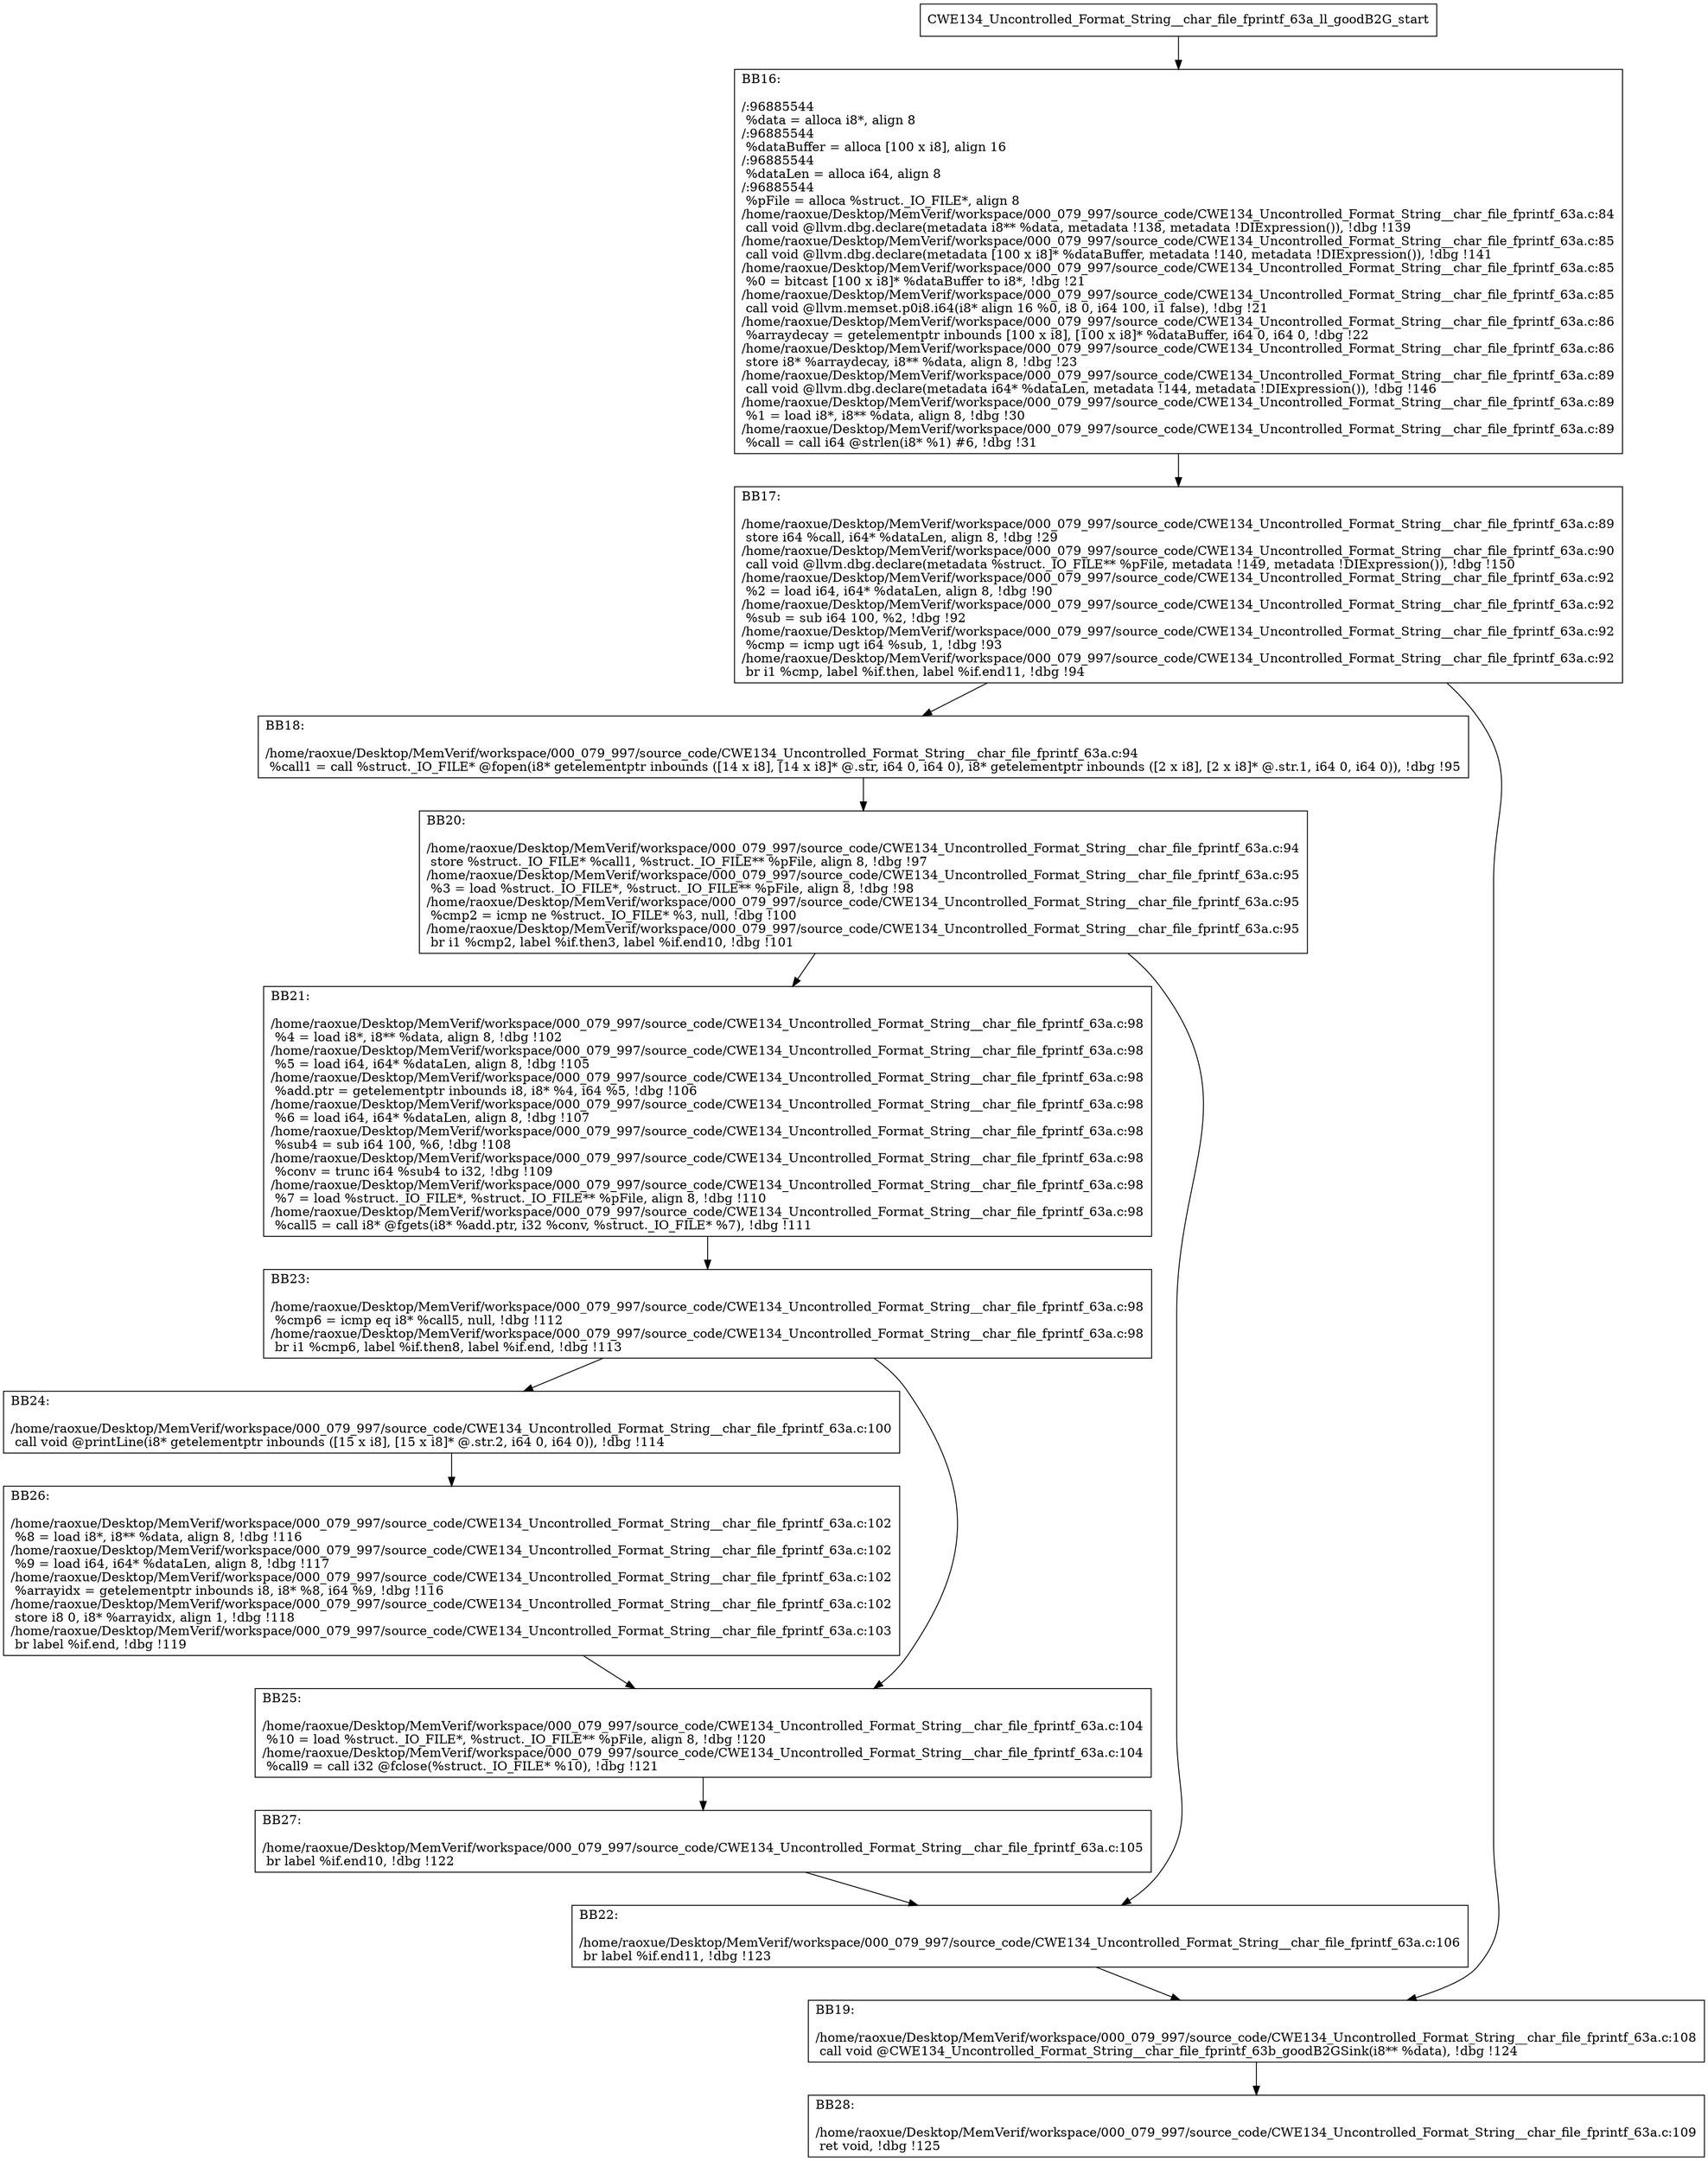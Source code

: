 digraph "CFG for'CWE134_Uncontrolled_Format_String__char_file_fprintf_63a_ll_goodB2G' function" {
	BBCWE134_Uncontrolled_Format_String__char_file_fprintf_63a_ll_goodB2G_start[shape=record,label="{CWE134_Uncontrolled_Format_String__char_file_fprintf_63a_ll_goodB2G_start}"];
	BBCWE134_Uncontrolled_Format_String__char_file_fprintf_63a_ll_goodB2G_start-> CWE134_Uncontrolled_Format_String__char_file_fprintf_63a_ll_goodB2GBB16;
	CWE134_Uncontrolled_Format_String__char_file_fprintf_63a_ll_goodB2GBB16 [shape=record, label="{BB16:\l\l/:96885544\l
  %data = alloca i8*, align 8\l
/:96885544\l
  %dataBuffer = alloca [100 x i8], align 16\l
/:96885544\l
  %dataLen = alloca i64, align 8\l
/:96885544\l
  %pFile = alloca %struct._IO_FILE*, align 8\l
/home/raoxue/Desktop/MemVerif/workspace/000_079_997/source_code/CWE134_Uncontrolled_Format_String__char_file_fprintf_63a.c:84\l
  call void @llvm.dbg.declare(metadata i8** %data, metadata !138, metadata !DIExpression()), !dbg !139\l
/home/raoxue/Desktop/MemVerif/workspace/000_079_997/source_code/CWE134_Uncontrolled_Format_String__char_file_fprintf_63a.c:85\l
  call void @llvm.dbg.declare(metadata [100 x i8]* %dataBuffer, metadata !140, metadata !DIExpression()), !dbg !141\l
/home/raoxue/Desktop/MemVerif/workspace/000_079_997/source_code/CWE134_Uncontrolled_Format_String__char_file_fprintf_63a.c:85\l
  %0 = bitcast [100 x i8]* %dataBuffer to i8*, !dbg !21\l
/home/raoxue/Desktop/MemVerif/workspace/000_079_997/source_code/CWE134_Uncontrolled_Format_String__char_file_fprintf_63a.c:85\l
  call void @llvm.memset.p0i8.i64(i8* align 16 %0, i8 0, i64 100, i1 false), !dbg !21\l
/home/raoxue/Desktop/MemVerif/workspace/000_079_997/source_code/CWE134_Uncontrolled_Format_String__char_file_fprintf_63a.c:86\l
  %arraydecay = getelementptr inbounds [100 x i8], [100 x i8]* %dataBuffer, i64 0, i64 0, !dbg !22\l
/home/raoxue/Desktop/MemVerif/workspace/000_079_997/source_code/CWE134_Uncontrolled_Format_String__char_file_fprintf_63a.c:86\l
  store i8* %arraydecay, i8** %data, align 8, !dbg !23\l
/home/raoxue/Desktop/MemVerif/workspace/000_079_997/source_code/CWE134_Uncontrolled_Format_String__char_file_fprintf_63a.c:89\l
  call void @llvm.dbg.declare(metadata i64* %dataLen, metadata !144, metadata !DIExpression()), !dbg !146\l
/home/raoxue/Desktop/MemVerif/workspace/000_079_997/source_code/CWE134_Uncontrolled_Format_String__char_file_fprintf_63a.c:89\l
  %1 = load i8*, i8** %data, align 8, !dbg !30\l
/home/raoxue/Desktop/MemVerif/workspace/000_079_997/source_code/CWE134_Uncontrolled_Format_String__char_file_fprintf_63a.c:89\l
  %call = call i64 @strlen(i8* %1) #6, !dbg !31\l
}"];
	CWE134_Uncontrolled_Format_String__char_file_fprintf_63a_ll_goodB2GBB16-> CWE134_Uncontrolled_Format_String__char_file_fprintf_63a_ll_goodB2GBB17;
	CWE134_Uncontrolled_Format_String__char_file_fprintf_63a_ll_goodB2GBB17 [shape=record, label="{BB17:\l\l/home/raoxue/Desktop/MemVerif/workspace/000_079_997/source_code/CWE134_Uncontrolled_Format_String__char_file_fprintf_63a.c:89\l
  store i64 %call, i64* %dataLen, align 8, !dbg !29\l
/home/raoxue/Desktop/MemVerif/workspace/000_079_997/source_code/CWE134_Uncontrolled_Format_String__char_file_fprintf_63a.c:90\l
  call void @llvm.dbg.declare(metadata %struct._IO_FILE** %pFile, metadata !149, metadata !DIExpression()), !dbg !150\l
/home/raoxue/Desktop/MemVerif/workspace/000_079_997/source_code/CWE134_Uncontrolled_Format_String__char_file_fprintf_63a.c:92\l
  %2 = load i64, i64* %dataLen, align 8, !dbg !90\l
/home/raoxue/Desktop/MemVerif/workspace/000_079_997/source_code/CWE134_Uncontrolled_Format_String__char_file_fprintf_63a.c:92\l
  %sub = sub i64 100, %2, !dbg !92\l
/home/raoxue/Desktop/MemVerif/workspace/000_079_997/source_code/CWE134_Uncontrolled_Format_String__char_file_fprintf_63a.c:92\l
  %cmp = icmp ugt i64 %sub, 1, !dbg !93\l
/home/raoxue/Desktop/MemVerif/workspace/000_079_997/source_code/CWE134_Uncontrolled_Format_String__char_file_fprintf_63a.c:92\l
  br i1 %cmp, label %if.then, label %if.end11, !dbg !94\l
}"];
	CWE134_Uncontrolled_Format_String__char_file_fprintf_63a_ll_goodB2GBB17-> CWE134_Uncontrolled_Format_String__char_file_fprintf_63a_ll_goodB2GBB18;
	CWE134_Uncontrolled_Format_String__char_file_fprintf_63a_ll_goodB2GBB17-> CWE134_Uncontrolled_Format_String__char_file_fprintf_63a_ll_goodB2GBB19;
	CWE134_Uncontrolled_Format_String__char_file_fprintf_63a_ll_goodB2GBB18 [shape=record, label="{BB18:\l\l/home/raoxue/Desktop/MemVerif/workspace/000_079_997/source_code/CWE134_Uncontrolled_Format_String__char_file_fprintf_63a.c:94\l
  %call1 = call %struct._IO_FILE* @fopen(i8* getelementptr inbounds ([14 x i8], [14 x i8]* @.str, i64 0, i64 0), i8* getelementptr inbounds ([2 x i8], [2 x i8]* @.str.1, i64 0, i64 0)), !dbg !95\l
}"];
	CWE134_Uncontrolled_Format_String__char_file_fprintf_63a_ll_goodB2GBB18-> CWE134_Uncontrolled_Format_String__char_file_fprintf_63a_ll_goodB2GBB20;
	CWE134_Uncontrolled_Format_String__char_file_fprintf_63a_ll_goodB2GBB20 [shape=record, label="{BB20:\l\l/home/raoxue/Desktop/MemVerif/workspace/000_079_997/source_code/CWE134_Uncontrolled_Format_String__char_file_fprintf_63a.c:94\l
  store %struct._IO_FILE* %call1, %struct._IO_FILE** %pFile, align 8, !dbg !97\l
/home/raoxue/Desktop/MemVerif/workspace/000_079_997/source_code/CWE134_Uncontrolled_Format_String__char_file_fprintf_63a.c:95\l
  %3 = load %struct._IO_FILE*, %struct._IO_FILE** %pFile, align 8, !dbg !98\l
/home/raoxue/Desktop/MemVerif/workspace/000_079_997/source_code/CWE134_Uncontrolled_Format_String__char_file_fprintf_63a.c:95\l
  %cmp2 = icmp ne %struct._IO_FILE* %3, null, !dbg !100\l
/home/raoxue/Desktop/MemVerif/workspace/000_079_997/source_code/CWE134_Uncontrolled_Format_String__char_file_fprintf_63a.c:95\l
  br i1 %cmp2, label %if.then3, label %if.end10, !dbg !101\l
}"];
	CWE134_Uncontrolled_Format_String__char_file_fprintf_63a_ll_goodB2GBB20-> CWE134_Uncontrolled_Format_String__char_file_fprintf_63a_ll_goodB2GBB21;
	CWE134_Uncontrolled_Format_String__char_file_fprintf_63a_ll_goodB2GBB20-> CWE134_Uncontrolled_Format_String__char_file_fprintf_63a_ll_goodB2GBB22;
	CWE134_Uncontrolled_Format_String__char_file_fprintf_63a_ll_goodB2GBB21 [shape=record, label="{BB21:\l\l/home/raoxue/Desktop/MemVerif/workspace/000_079_997/source_code/CWE134_Uncontrolled_Format_String__char_file_fprintf_63a.c:98\l
  %4 = load i8*, i8** %data, align 8, !dbg !102\l
/home/raoxue/Desktop/MemVerif/workspace/000_079_997/source_code/CWE134_Uncontrolled_Format_String__char_file_fprintf_63a.c:98\l
  %5 = load i64, i64* %dataLen, align 8, !dbg !105\l
/home/raoxue/Desktop/MemVerif/workspace/000_079_997/source_code/CWE134_Uncontrolled_Format_String__char_file_fprintf_63a.c:98\l
  %add.ptr = getelementptr inbounds i8, i8* %4, i64 %5, !dbg !106\l
/home/raoxue/Desktop/MemVerif/workspace/000_079_997/source_code/CWE134_Uncontrolled_Format_String__char_file_fprintf_63a.c:98\l
  %6 = load i64, i64* %dataLen, align 8, !dbg !107\l
/home/raoxue/Desktop/MemVerif/workspace/000_079_997/source_code/CWE134_Uncontrolled_Format_String__char_file_fprintf_63a.c:98\l
  %sub4 = sub i64 100, %6, !dbg !108\l
/home/raoxue/Desktop/MemVerif/workspace/000_079_997/source_code/CWE134_Uncontrolled_Format_String__char_file_fprintf_63a.c:98\l
  %conv = trunc i64 %sub4 to i32, !dbg !109\l
/home/raoxue/Desktop/MemVerif/workspace/000_079_997/source_code/CWE134_Uncontrolled_Format_String__char_file_fprintf_63a.c:98\l
  %7 = load %struct._IO_FILE*, %struct._IO_FILE** %pFile, align 8, !dbg !110\l
/home/raoxue/Desktop/MemVerif/workspace/000_079_997/source_code/CWE134_Uncontrolled_Format_String__char_file_fprintf_63a.c:98\l
  %call5 = call i8* @fgets(i8* %add.ptr, i32 %conv, %struct._IO_FILE* %7), !dbg !111\l
}"];
	CWE134_Uncontrolled_Format_String__char_file_fprintf_63a_ll_goodB2GBB21-> CWE134_Uncontrolled_Format_String__char_file_fprintf_63a_ll_goodB2GBB23;
	CWE134_Uncontrolled_Format_String__char_file_fprintf_63a_ll_goodB2GBB23 [shape=record, label="{BB23:\l\l/home/raoxue/Desktop/MemVerif/workspace/000_079_997/source_code/CWE134_Uncontrolled_Format_String__char_file_fprintf_63a.c:98\l
  %cmp6 = icmp eq i8* %call5, null, !dbg !112\l
/home/raoxue/Desktop/MemVerif/workspace/000_079_997/source_code/CWE134_Uncontrolled_Format_String__char_file_fprintf_63a.c:98\l
  br i1 %cmp6, label %if.then8, label %if.end, !dbg !113\l
}"];
	CWE134_Uncontrolled_Format_String__char_file_fprintf_63a_ll_goodB2GBB23-> CWE134_Uncontrolled_Format_String__char_file_fprintf_63a_ll_goodB2GBB24;
	CWE134_Uncontrolled_Format_String__char_file_fprintf_63a_ll_goodB2GBB23-> CWE134_Uncontrolled_Format_String__char_file_fprintf_63a_ll_goodB2GBB25;
	CWE134_Uncontrolled_Format_String__char_file_fprintf_63a_ll_goodB2GBB24 [shape=record, label="{BB24:\l\l/home/raoxue/Desktop/MemVerif/workspace/000_079_997/source_code/CWE134_Uncontrolled_Format_String__char_file_fprintf_63a.c:100\l
  call void @printLine(i8* getelementptr inbounds ([15 x i8], [15 x i8]* @.str.2, i64 0, i64 0)), !dbg !114\l
}"];
	CWE134_Uncontrolled_Format_String__char_file_fprintf_63a_ll_goodB2GBB24-> CWE134_Uncontrolled_Format_String__char_file_fprintf_63a_ll_goodB2GBB26;
	CWE134_Uncontrolled_Format_String__char_file_fprintf_63a_ll_goodB2GBB26 [shape=record, label="{BB26:\l\l/home/raoxue/Desktop/MemVerif/workspace/000_079_997/source_code/CWE134_Uncontrolled_Format_String__char_file_fprintf_63a.c:102\l
  %8 = load i8*, i8** %data, align 8, !dbg !116\l
/home/raoxue/Desktop/MemVerif/workspace/000_079_997/source_code/CWE134_Uncontrolled_Format_String__char_file_fprintf_63a.c:102\l
  %9 = load i64, i64* %dataLen, align 8, !dbg !117\l
/home/raoxue/Desktop/MemVerif/workspace/000_079_997/source_code/CWE134_Uncontrolled_Format_String__char_file_fprintf_63a.c:102\l
  %arrayidx = getelementptr inbounds i8, i8* %8, i64 %9, !dbg !116\l
/home/raoxue/Desktop/MemVerif/workspace/000_079_997/source_code/CWE134_Uncontrolled_Format_String__char_file_fprintf_63a.c:102\l
  store i8 0, i8* %arrayidx, align 1, !dbg !118\l
/home/raoxue/Desktop/MemVerif/workspace/000_079_997/source_code/CWE134_Uncontrolled_Format_String__char_file_fprintf_63a.c:103\l
  br label %if.end, !dbg !119\l
}"];
	CWE134_Uncontrolled_Format_String__char_file_fprintf_63a_ll_goodB2GBB26-> CWE134_Uncontrolled_Format_String__char_file_fprintf_63a_ll_goodB2GBB25;
	CWE134_Uncontrolled_Format_String__char_file_fprintf_63a_ll_goodB2GBB25 [shape=record, label="{BB25:\l\l/home/raoxue/Desktop/MemVerif/workspace/000_079_997/source_code/CWE134_Uncontrolled_Format_String__char_file_fprintf_63a.c:104\l
  %10 = load %struct._IO_FILE*, %struct._IO_FILE** %pFile, align 8, !dbg !120\l
/home/raoxue/Desktop/MemVerif/workspace/000_079_997/source_code/CWE134_Uncontrolled_Format_String__char_file_fprintf_63a.c:104\l
  %call9 = call i32 @fclose(%struct._IO_FILE* %10), !dbg !121\l
}"];
	CWE134_Uncontrolled_Format_String__char_file_fprintf_63a_ll_goodB2GBB25-> CWE134_Uncontrolled_Format_String__char_file_fprintf_63a_ll_goodB2GBB27;
	CWE134_Uncontrolled_Format_String__char_file_fprintf_63a_ll_goodB2GBB27 [shape=record, label="{BB27:\l\l/home/raoxue/Desktop/MemVerif/workspace/000_079_997/source_code/CWE134_Uncontrolled_Format_String__char_file_fprintf_63a.c:105\l
  br label %if.end10, !dbg !122\l
}"];
	CWE134_Uncontrolled_Format_String__char_file_fprintf_63a_ll_goodB2GBB27-> CWE134_Uncontrolled_Format_String__char_file_fprintf_63a_ll_goodB2GBB22;
	CWE134_Uncontrolled_Format_String__char_file_fprintf_63a_ll_goodB2GBB22 [shape=record, label="{BB22:\l\l/home/raoxue/Desktop/MemVerif/workspace/000_079_997/source_code/CWE134_Uncontrolled_Format_String__char_file_fprintf_63a.c:106\l
  br label %if.end11, !dbg !123\l
}"];
	CWE134_Uncontrolled_Format_String__char_file_fprintf_63a_ll_goodB2GBB22-> CWE134_Uncontrolled_Format_String__char_file_fprintf_63a_ll_goodB2GBB19;
	CWE134_Uncontrolled_Format_String__char_file_fprintf_63a_ll_goodB2GBB19 [shape=record, label="{BB19:\l\l/home/raoxue/Desktop/MemVerif/workspace/000_079_997/source_code/CWE134_Uncontrolled_Format_String__char_file_fprintf_63a.c:108\l
  call void @CWE134_Uncontrolled_Format_String__char_file_fprintf_63b_goodB2GSink(i8** %data), !dbg !124\l
}"];
	CWE134_Uncontrolled_Format_String__char_file_fprintf_63a_ll_goodB2GBB19-> CWE134_Uncontrolled_Format_String__char_file_fprintf_63a_ll_goodB2GBB28;
	CWE134_Uncontrolled_Format_String__char_file_fprintf_63a_ll_goodB2GBB28 [shape=record, label="{BB28:\l\l/home/raoxue/Desktop/MemVerif/workspace/000_079_997/source_code/CWE134_Uncontrolled_Format_String__char_file_fprintf_63a.c:109\l
  ret void, !dbg !125\l
}"];
}
